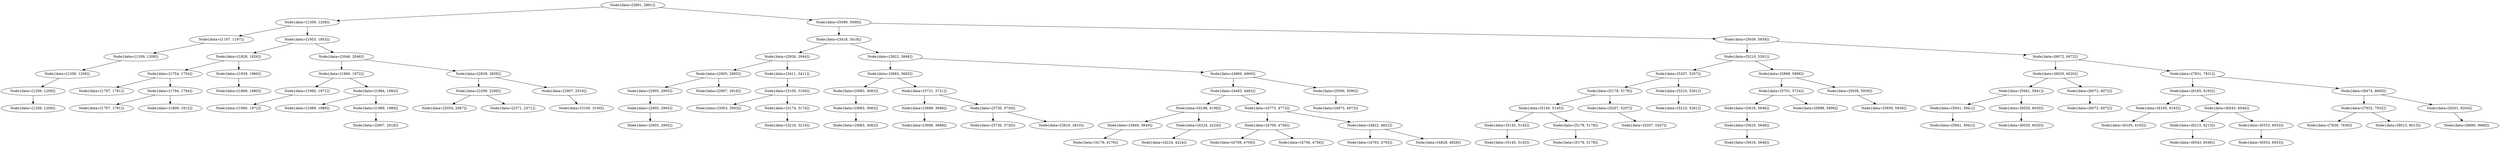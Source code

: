 digraph G{
1875507388 [label="Node{data=[2891, 2891]}"]
1875507388 -> 1964874304
1964874304 [label="Node{data=[1209, 1209]}"]
1964874304 -> 903182919
903182919 [label="Node{data=[1197, 1197]}"]
903182919 -> 288846773
288846773 [label="Node{data=[1209, 1209]}"]
288846773 -> 832271671
832271671 [label="Node{data=[1209, 1209]}"]
832271671 -> 684533470
684533470 [label="Node{data=[1209, 1209]}"]
684533470 -> 919893698
919893698 [label="Node{data=[1209, 1209]}"]
1964874304 -> 475271542
475271542 [label="Node{data=[1953, 1953]}"]
475271542 -> 1988951302
1988951302 [label="Node{data=[1826, 1826]}"]
1988951302 -> 934731487
934731487 [label="Node{data=[1754, 1754]}"]
934731487 -> 583126157
583126157 [label="Node{data=[1767, 1781]}"]
934731487 -> 505587202
505587202 [label="Node{data=[1794, 1794]}"]
505587202 -> 257367053
257367053 [label="Node{data=[1767, 1781]}"]
505587202 -> 236350238
236350238 [label="Node{data=[1809, 1812]}"]
1988951302 -> 572488693
572488693 [label="Node{data=[1939, 1966]}"]
572488693 -> 696703746
696703746 [label="Node{data=[1869, 1880]}"]
475271542 -> 503713099
503713099 [label="Node{data=[2046, 2046]}"]
503713099 -> 594922254
594922254 [label="Node{data=[1960, 1972]}"]
594922254 -> 2053950534
2053950534 [label="Node{data=[1960, 1972]}"]
2053950534 -> 1705858754
1705858754 [label="Node{data=[1960, 1972]}"]
594922254 -> 1265595241
1265595241 [label="Node{data=[1984, 1984]}"]
1265595241 -> 1179643057
1179643057 [label="Node{data=[1989, 1989]}"]
1265595241 -> 1516050114
1516050114 [label="Node{data=[1989, 1989]}"]
1516050114 -> 1439252493
1439252493 [label="Node{data=[2907, 2918]}"]
503713099 -> 1695389158
1695389158 [label="Node{data=[2838, 2838]}"]
1695389158 -> 1545521042
1545521042 [label="Node{data=[2299, 2299]}"]
1545521042 -> 1850159573
1850159573 [label="Node{data=[2054, 2067]}"]
1545521042 -> 1896996152
1896996152 [label="Node{data=[2371, 2371]}"]
1695389158 -> 2017117273
2017117273 [label="Node{data=[2907, 2918]}"]
2017117273 -> 1379057307
1379057307 [label="Node{data=[3100, 3100]}"]
1875507388 -> 95216785
95216785 [label="Node{data=[5099, 5099]}"]
95216785 -> 2049638657
2049638657 [label="Node{data=[3418, 3418]}"]
2049638657 -> 1419581969
1419581969 [label="Node{data=[2926, 2944]}"]
1419581969 -> 329031807
329031807 [label="Node{data=[2905, 2905]}"]
329031807 -> 1903576817
1903576817 [label="Node{data=[2905, 2905]}"]
1903576817 -> 1400333015
1400333015 [label="Node{data=[2905, 2905]}"]
1400333015 -> 1862711098
1862711098 [label="Node{data=[2905, 2905]}"]
329031807 -> 426737149
426737149 [label="Node{data=[2907, 2918]}"]
1419581969 -> 1525539311
1525539311 [label="Node{data=[3411, 3411]}"]
1525539311 -> 845435327
845435327 [label="Node{data=[3100, 3100]}"]
845435327 -> 1753325486
1753325486 [label="Node{data=[3003, 3003]}"]
845435327 -> 182687702
182687702 [label="Node{data=[3174, 3174]}"]
182687702 -> 1060433404
1060433404 [label="Node{data=[3216, 3216]}"]
2049638657 -> 793618956
793618956 [label="Node{data=[3822, 3846]}"]
793618956 -> 1272261796
1272261796 [label="Node{data=[3683, 3683]}"]
1272261796 -> 1570660143
1570660143 [label="Node{data=[3683, 3683]}"]
1570660143 -> 1163723373
1163723373 [label="Node{data=[3683, 3683]}"]
1163723373 -> 126012672
126012672 [label="Node{data=[3683, 3683]}"]
1272261796 -> 1708159320
1708159320 [label="Node{data=[3721, 3721]}"]
1708159320 -> 1243098602
1243098602 [label="Node{data=[3688, 3688]}"]
1243098602 -> 1736114350
1736114350 [label="Node{data=[3688, 3688]}"]
1708159320 -> 1988111244
1988111244 [label="Node{data=[3730, 3730]}"]
1988111244 -> 280809141
280809141 [label="Node{data=[3730, 3730]}"]
1988111244 -> 457229877
457229877 [label="Node{data=[3810, 3810]}"]
793618956 -> 612490115
612490115 [label="Node{data=[4969, 4969]}"]
612490115 -> 1395280084
1395280084 [label="Node{data=[4483, 4483]}"]
1395280084 -> 622194018
622194018 [label="Node{data=[4198, 4198]}"]
622194018 -> 955901595
955901595 [label="Node{data=[3849, 3849]}"]
955901595 -> 311328708
311328708 [label="Node{data=[4176, 4176]}"]
622194018 -> 333707689
333707689 [label="Node{data=[4224, 4224]}"]
333707689 -> 429357130
429357130 [label="Node{data=[4224, 4224]}"]
1395280084 -> 1856866525
1856866525 [label="Node{data=[4773, 4773]}"]
1856866525 -> 264026771
264026771 [label="Node{data=[4709, 4709]}"]
264026771 -> 60699772
60699772 [label="Node{data=[4709, 4709]}"]
264026771 -> 560552301
560552301 [label="Node{data=[4756, 4756]}"]
1856866525 -> 587257597
587257597 [label="Node{data=[4822, 4822]}"]
587257597 -> 1224902700
1224902700 [label="Node{data=[4793, 4793]}"]
587257597 -> 994932900
994932900 [label="Node{data=[4828, 4828]}"]
612490115 -> 1350892689
1350892689 [label="Node{data=[5090, 5090]}"]
1350892689 -> 1972793154
1972793154 [label="Node{data=[4973, 4973]}"]
95216785 -> 671664692
671664692 [label="Node{data=[5939, 5939]}"]
671664692 -> 2018512841
2018512841 [label="Node{data=[5210, 5261]}"]
2018512841 -> 264705062
264705062 [label="Node{data=[5207, 5207]}"]
264705062 -> 1240307427
1240307427 [label="Node{data=[5178, 5178]}"]
1240307427 -> 660253824
660253824 [label="Node{data=[5145, 5145]}"]
660253824 -> 1603064293
1603064293 [label="Node{data=[5145, 5145]}"]
1603064293 -> 1750964246
1750964246 [label="Node{data=[5145, 5145]}"]
660253824 -> 1294094704
1294094704 [label="Node{data=[5178, 5178]}"]
1294094704 -> 1064229624
1064229624 [label="Node{data=[5178, 5178]}"]
1240307427 -> 106182409
106182409 [label="Node{data=[5207, 5207]}"]
106182409 -> 47026941
47026941 [label="Node{data=[5207, 5207]}"]
264705062 -> 1572600325
1572600325 [label="Node{data=[5210, 5261]}"]
1572600325 -> 348869200
348869200 [label="Node{data=[5210, 5261]}"]
2018512841 -> 855692223
855692223 [label="Node{data=[5898, 5898]}"]
855692223 -> 1572136280
1572136280 [label="Node{data=[5701, 5724]}"]
1572136280 -> 1599952697
1599952697 [label="Node{data=[5616, 5646]}"]
1599952697 -> 298501968
298501968 [label="Node{data=[5616, 5646]}"]
298501968 -> 618820605
618820605 [label="Node{data=[5616, 5646]}"]
1572136280 -> 1585896476
1585896476 [label="Node{data=[5898, 5898]}"]
855692223 -> 1800907882
1800907882 [label="Node{data=[5939, 5939]}"]
1800907882 -> 752883223
752883223 [label="Node{data=[5939, 5939]}"]
671664692 -> 455800301
455800301 [label="Node{data=[6072, 6072]}"]
455800301 -> 1931787432
1931787432 [label="Node{data=[6020, 6020]}"]
1931787432 -> 633760346
633760346 [label="Node{data=[5941, 5941]}"]
633760346 -> 163221595
163221595 [label="Node{data=[5941, 5941]}"]
163221595 -> 1173588252
1173588252 [label="Node{data=[5941, 5941]}"]
633760346 -> 333753590
333753590 [label="Node{data=[6020, 6020]}"]
333753590 -> 90603626
90603626 [label="Node{data=[6020, 6020]}"]
1931787432 -> 1485041877
1485041877 [label="Node{data=[6072, 6072]}"]
1485041877 -> 23148976
23148976 [label="Node{data=[6072, 6072]}"]
455800301 -> 936687222
936687222 [label="Node{data=[7831, 7831]}"]
936687222 -> 109057334
109057334 [label="Node{data=[6165, 6165]}"]
109057334 -> 1094867051
1094867051 [label="Node{data=[6165, 6165]}"]
1094867051 -> 1231439178
1231439178 [label="Node{data=[6165, 6165]}"]
109057334 -> 1527987478
1527987478 [label="Node{data=[6543, 6546]}"]
1527987478 -> 1572645607
1572645607 [label="Node{data=[6215, 6215]}"]
1572645607 -> 242098235
242098235 [label="Node{data=[6543, 6546]}"]
1527987478 -> 1977186473
1977186473 [label="Node{data=[6553, 6553]}"]
1977186473 -> 929042569
929042569 [label="Node{data=[6553, 6553]}"]
936687222 -> 255033104
255033104 [label="Node{data=[8474, 8600]}"]
255033104 -> 1881401653
1881401653 [label="Node{data=[7932, 7932]}"]
1881401653 -> 1308740520
1308740520 [label="Node{data=[7836, 7836]}"]
1881401653 -> 2035449529
2035449529 [label="Node{data=[8013, 8013]}"]
255033104 -> 1829590396
1829590396 [label="Node{data=[9201, 9204]}"]
1829590396 -> 34108329
34108329 [label="Node{data=[9680, 9680]}"]
}